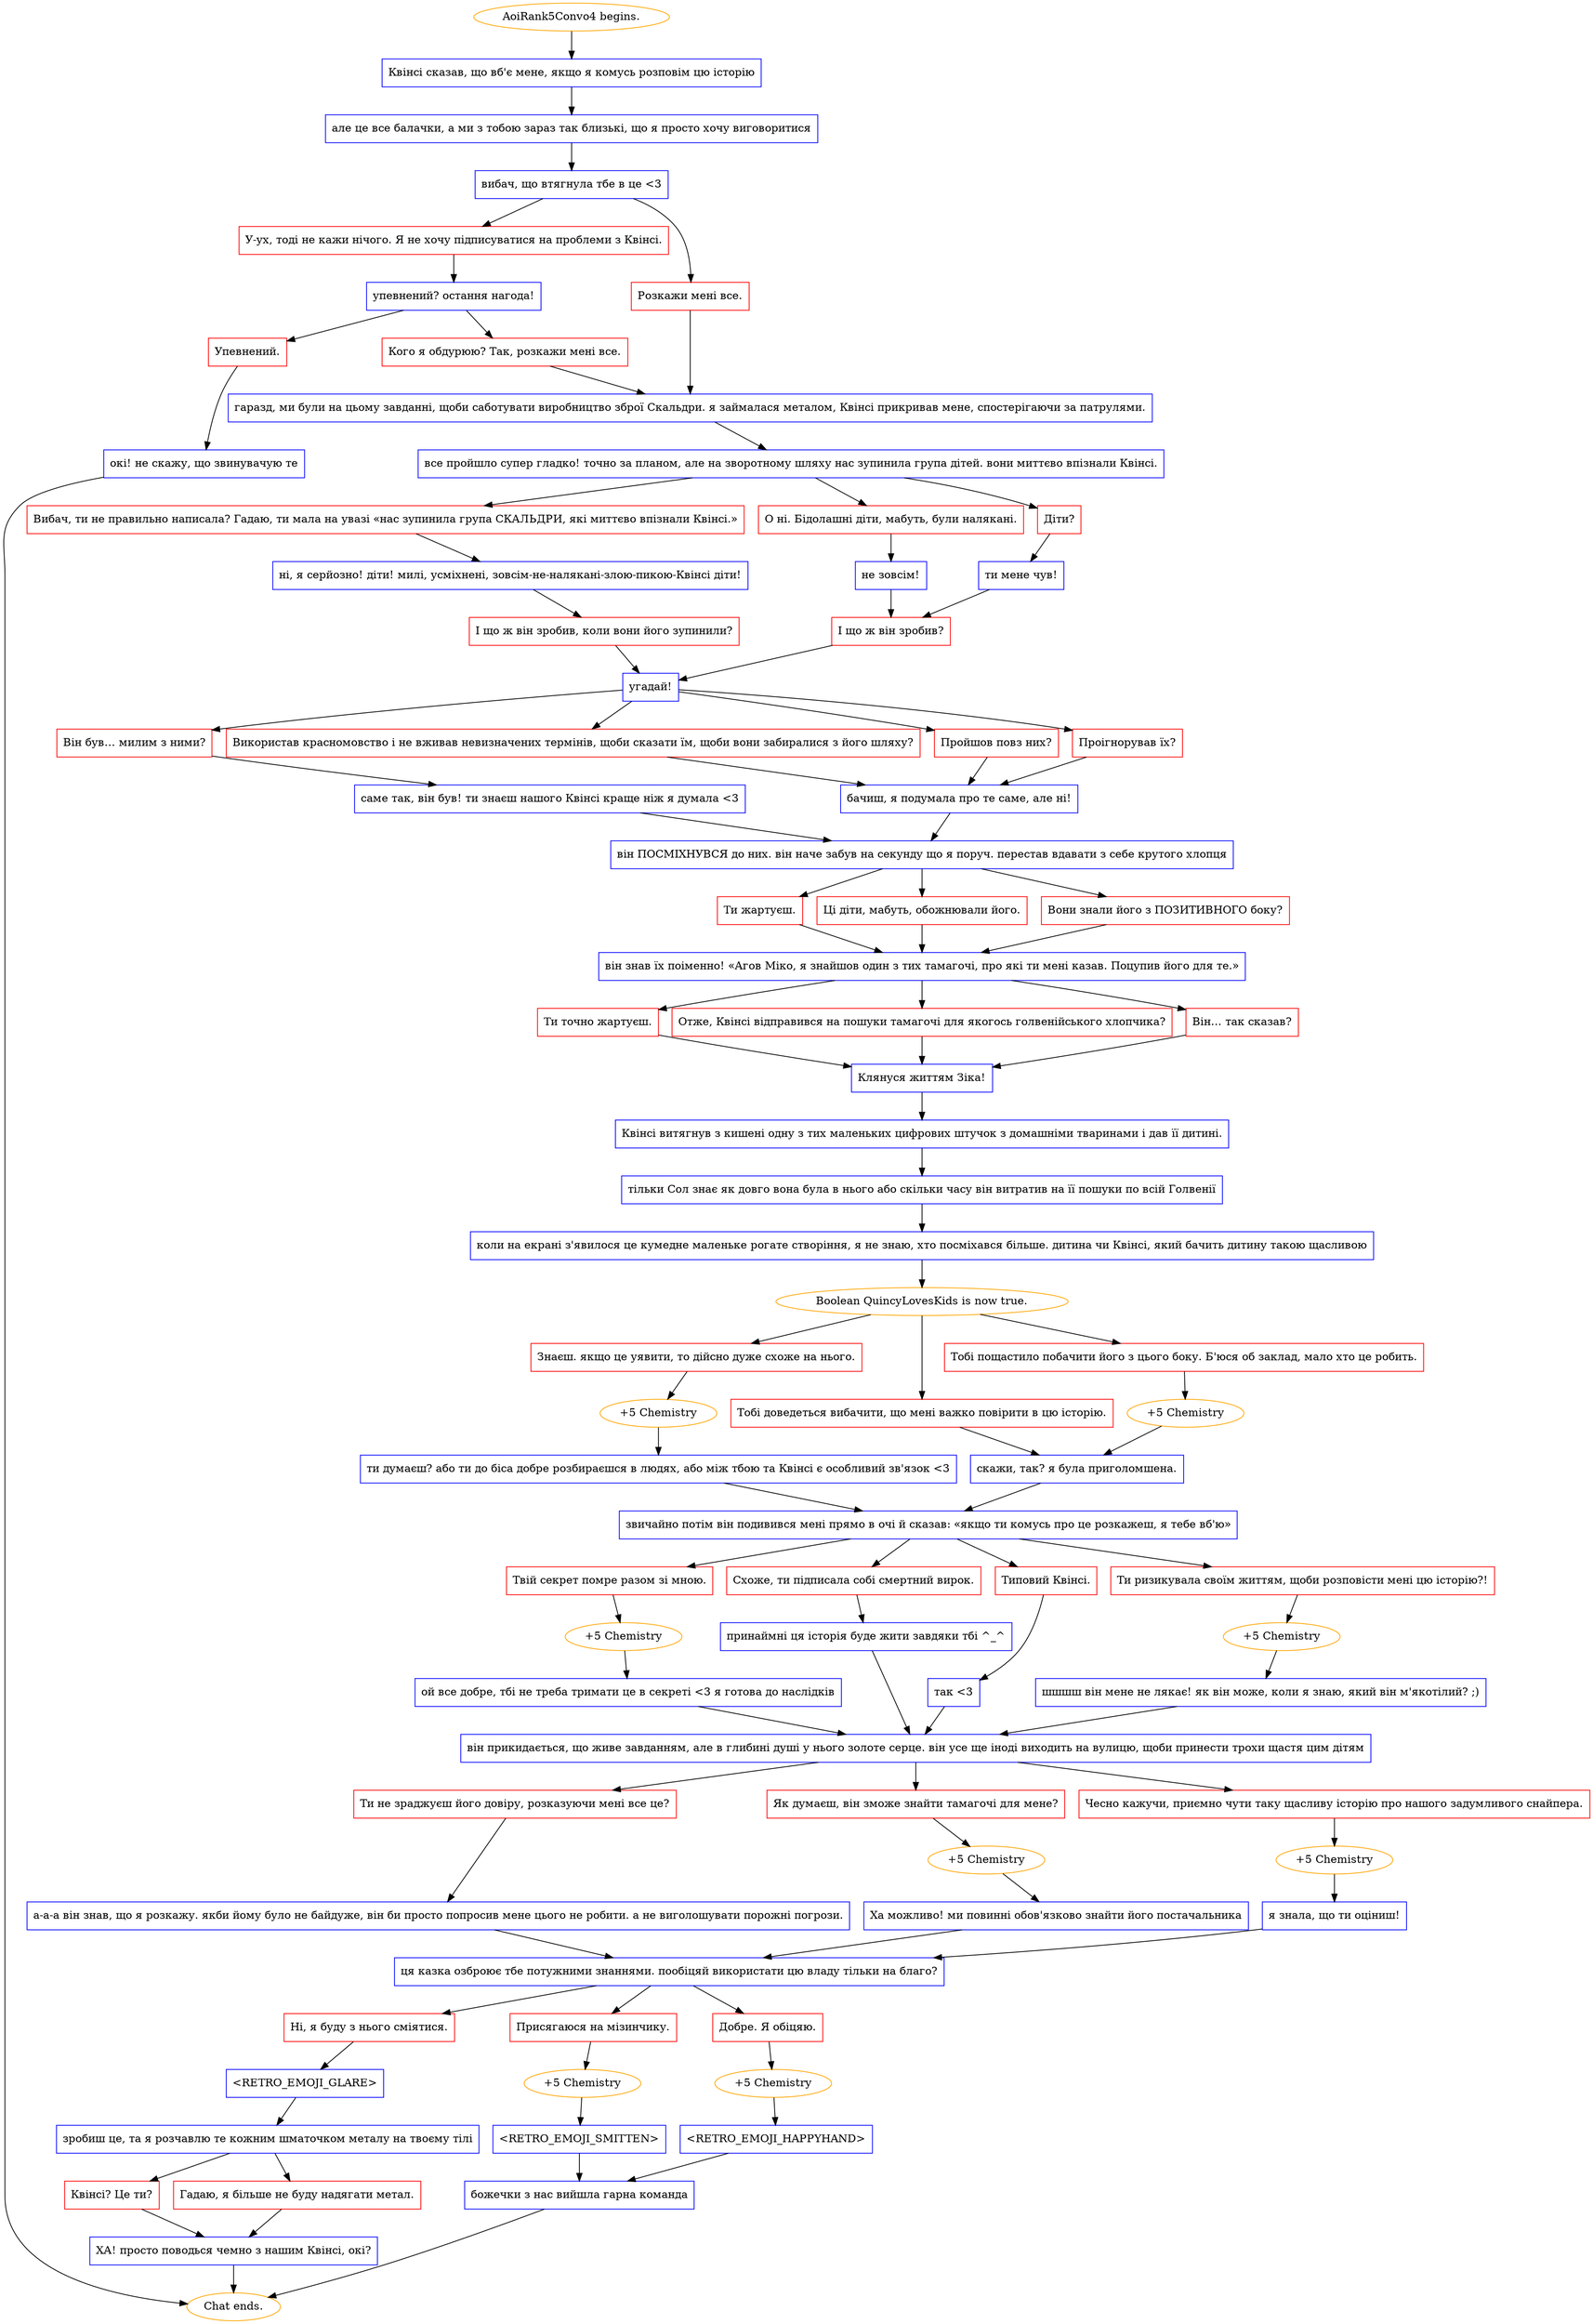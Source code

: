 digraph {
	"AoiRank5Convo4 begins." [color=orange];
		"AoiRank5Convo4 begins." -> j2883417702;
	j2883417702 [label="Квінсі сказав, що вб'є мене, якщо я комусь розповім цю історію",shape=box,color=blue];
		j2883417702 -> j2886452367;
	j2886452367 [label="але це все балачки, а ми з тобою зараз так близькі, що я просто хочу виговоритися",shape=box,color=blue];
		j2886452367 -> j4136742488;
	j4136742488 [label="вибач, що втягнула тбе в це <3",shape=box,color=blue];
		j4136742488 -> j4030747742;
		j4136742488 -> j3523856625;
	j4030747742 [label="У-ух, тоді не кажи нічого. Я не хочу підписуватися на проблеми з Квінсі.",shape=box,color=red];
		j4030747742 -> j1683354294;
	j3523856625 [label="Розкажи мені все.",shape=box,color=red];
		j3523856625 -> j1622534502;
	j1683354294 [label="упевнений? остання нагода!",shape=box,color=blue];
		j1683354294 -> j4246760342;
		j1683354294 -> j3712463128;
	j1622534502 [label="гаразд, ми були на цьому завданні, щоби саботувати виробництво зброї Скальдри. я займалася металом, Квінсі прикривав мене, спостерігаючи за патрулями.",shape=box,color=blue];
		j1622534502 -> j3518158886;
	j4246760342 [label="Кого я обдурюю? Так, розкажи мені все.",shape=box,color=red];
		j4246760342 -> j1622534502;
	j3712463128 [label="Упевнений.",shape=box,color=red];
		j3712463128 -> j2037211138;
	j3518158886 [label="все пройшло супер гладко! точно за планом, але на зворотному шляху нас зупинила група дітей. вони миттєво впізнали Квінсі.",shape=box,color=blue];
		j3518158886 -> j3741886283;
		j3518158886 -> j718751244;
		j3518158886 -> j835116964;
	j2037211138 [label="окі! не скажу, що звинувачую те",shape=box,color=blue];
		j2037211138 -> "Chat ends.";
	j3741886283 [label="Вибач, ти не правильно написала? Гадаю, ти мала на увазі «нас зупинила група СКАЛЬДРИ, які миттєво впізнали Квінсі.»",shape=box,color=red];
		j3741886283 -> j2615424378;
	j718751244 [label="О ні. Бідолашні діти, мабуть, були налякані.",shape=box,color=red];
		j718751244 -> j3919168535;
	j835116964 [label="Діти?",shape=box,color=red];
		j835116964 -> j2956674548;
	"Chat ends." [color=orange];
	j2615424378 [label="ні, я серйозно! діти! милі, усміхнені, зовсім-не-налякані-злою-пикою-Квінсі діти!",shape=box,color=blue];
		j2615424378 -> j1013221012;
	j3919168535 [label="не зовсім!",shape=box,color=blue];
		j3919168535 -> j4113930501;
	j2956674548 [label="ти мене чув!",shape=box,color=blue];
		j2956674548 -> j4113930501;
	j1013221012 [label="І що ж він зробив, коли вони його зупинили?",shape=box,color=red];
		j1013221012 -> j2819265959;
	j4113930501 [label="І що ж він зробив?",shape=box,color=red];
		j4113930501 -> j2819265959;
	j2819265959 [label="угадай!",shape=box,color=blue];
		j2819265959 -> j955295061;
		j2819265959 -> j1622506639;
		j2819265959 -> j3962648426;
		j2819265959 -> j238935019;
	j955295061 [label="Використав красномовство і не вживав невизначених термінів, щоби сказати їм, щоби вони забиралися з його шляху?",shape=box,color=red];
		j955295061 -> j2648626776;
	j1622506639 [label="Пройшов повз них?",shape=box,color=red];
		j1622506639 -> j2648626776;
	j3962648426 [label="Проігнорував їх?",shape=box,color=red];
		j3962648426 -> j2648626776;
	j238935019 [label="Він був… милим з ними?",shape=box,color=red];
		j238935019 -> j1763588154;
	j2648626776 [label="бачиш, я подумала про те саме, але ні!",shape=box,color=blue];
		j2648626776 -> j2943760955;
	j1763588154 [label="саме так, він був! ти знаєш нашого Квінсі краще ніж я думала <3",shape=box,color=blue];
		j1763588154 -> j2943760955;
	j2943760955 [label="він ПОСМІХНУВСЯ до них. він наче забув на секунду що я поруч. перестав вдавати з себе крутого хлопця",shape=box,color=blue];
		j2943760955 -> j2516252814;
		j2943760955 -> j679038685;
		j2943760955 -> j2232879772;
	j2516252814 [label="Ці діти, мабуть, обожнювали його.",shape=box,color=red];
		j2516252814 -> j1336777904;
	j679038685 [label="Вони знали його з ПОЗИТИВНОГО боку?",shape=box,color=red];
		j679038685 -> j1336777904;
	j2232879772 [label="Ти жартуєш.",shape=box,color=red];
		j2232879772 -> j1336777904;
	j1336777904 [label="він знав їх поіменно! «Агов Міко, я знайшов один з тих тамагочі, про які ти мені казав. Поцупив його для те.»",shape=box,color=blue];
		j1336777904 -> j992997740;
		j1336777904 -> j2447222678;
		j1336777904 -> j2009560727;
	j992997740 [label="Отже, Квінсі відправився на пошуки тамагочі для якогось голвенійського хлопчика?",shape=box,color=red];
		j992997740 -> j2530628166;
	j2447222678 [label="Він… так сказав?",shape=box,color=red];
		j2447222678 -> j2530628166;
	j2009560727 [label="Ти точно жартуєш.",shape=box,color=red];
		j2009560727 -> j2530628166;
	j2530628166 [label="Клянуся життям Зіка!",shape=box,color=blue];
		j2530628166 -> j3993414611;
	j3993414611 [label="Квінсі витягнув з кишені одну з тих маленьких цифрових штучок з домашніми тваринами і дав її дитині.",shape=box,color=blue];
		j3993414611 -> j630324198;
	j630324198 [label="тільки Сол знає як довго вона була в нього або скільки часу він витратив на її пошуки по всій Голвенії",shape=box,color=blue];
		j630324198 -> j1227125094;
	j1227125094 [label="коли на екрані з'явилося це кумедне маленьке рогате створіння, я не знаю, хто посміхався більше. дитина чи Квінсі, який бачить дитину такою щасливою",shape=box,color=blue];
		j1227125094 -> j1788467663;
	j1788467663 [label="Boolean QuincyLovesKids is now true.",color=orange];
		j1788467663 -> j584391412;
		j1788467663 -> j2786016551;
		j1788467663 -> j169056748;
	j584391412 [label="Знаєш. якщо це уявити, то дійсно дуже схоже на нього.",shape=box,color=red];
		j584391412 -> j489951570;
	j2786016551 [label="Тобі доведеться вибачити, що мені важко повірити в цю історію.",shape=box,color=red];
		j2786016551 -> j3174151007;
	j169056748 [label="Тобі пощастило побачити його з цього боку. Б'юся об заклад, мало хто це робить.",shape=box,color=red];
		j169056748 -> j953926847;
	j489951570 [label="+5 Chemistry",color=orange];
		j489951570 -> j2307398561;
	j3174151007 [label="скажи, так? я була приголомшена.",shape=box,color=blue];
		j3174151007 -> j3327666789;
	j953926847 [label="+5 Chemistry",color=orange];
		j953926847 -> j3174151007;
	j2307398561 [label="ти думаєш? або ти до біса добре розбираєшся в людях, або між тбою та Квінсі є особливий зв'язок <3",shape=box,color=blue];
		j2307398561 -> j3327666789;
	j3327666789 [label="звичайно потім він подивився мені прямо в очі й сказав: «якщо ти комусь про це розкажеш, я тебе вб'ю»",shape=box,color=blue];
		j3327666789 -> j2997852690;
		j3327666789 -> j4195349125;
		j3327666789 -> j1578596524;
		j3327666789 -> j3717387917;
	j2997852690 [label="Типовий Квінсі.",shape=box,color=red];
		j2997852690 -> j4257618683;
	j4195349125 [label="Ти ризикувала своїм життям, щоби розповісти мені цю історію?!",shape=box,color=red];
		j4195349125 -> j2941193140;
	j1578596524 [label="Твій секрет помре разом зі мною.",shape=box,color=red];
		j1578596524 -> j3985536099;
	j3717387917 [label="Схоже, ти підписала собі смертний вирок.",shape=box,color=red];
		j3717387917 -> j3648985138;
	j4257618683 [label="так <3",shape=box,color=blue];
		j4257618683 -> j3073070650;
	j2941193140 [label="+5 Chemistry",color=orange];
		j2941193140 -> j1479268515;
	j3985536099 [label="+5 Chemistry",color=orange];
		j3985536099 -> j405630949;
	j3648985138 [label="принаймні ця історія буде жити завдяки тбі ^_^",shape=box,color=blue];
		j3648985138 -> j3073070650;
	j3073070650 [label="він прикидається, що живе завданням, але в глибині душі у нього золоте серце. він усе ще іноді виходить на вулицю, щоби принести трохи щастя цим дітям",shape=box,color=blue];
		j3073070650 -> j372066046;
		j3073070650 -> j3168223989;
		j3073070650 -> j3208553724;
	j1479268515 [label="шшшш він мене не лякає! як він може, коли я знаю, який він м'якотілий? ;)",shape=box,color=blue];
		j1479268515 -> j3073070650;
	j405630949 [label="ой все добре, тбі не треба тримати це в секреті <3 я готова до наслідків",shape=box,color=blue];
		j405630949 -> j3073070650;
	j372066046 [label="Як думаєш, він зможе знайти тамагочі для мене?",shape=box,color=red];
		j372066046 -> j2339444482;
	j3168223989 [label="Чесно кажучи, приємно чути таку щасливу історію про нашого задумливого снайпера.",shape=box,color=red];
		j3168223989 -> j4267959474;
	j3208553724 [label="Ти не зраджуєш його довіру, розказуючи мені все це?",shape=box,color=red];
		j3208553724 -> j982245320;
	j2339444482 [label="+5 Chemistry",color=orange];
		j2339444482 -> j1873134876;
	j4267959474 [label="+5 Chemistry",color=orange];
		j4267959474 -> j620872346;
	j982245320 [label="а-а-а він знав, що я розкажу. якби йому було не байдуже, він би просто попросив мене цього не робити. а не виголошувати порожні погрози.",shape=box,color=blue];
		j982245320 -> j56179962;
	j1873134876 [label="Ха можливо! ми повинні обов'язково знайти його постачальника",shape=box,color=blue];
		j1873134876 -> j56179962;
	j620872346 [label="я знала, що ти оціниш!",shape=box,color=blue];
		j620872346 -> j56179962;
	j56179962 [label="ця казка озброює тбе потужними знаннями. пообіцяй використати цю владу тільки на благо?",shape=box,color=blue];
		j56179962 -> j1398224441;
		j56179962 -> j1609121821;
		j56179962 -> j3137615355;
	j1398224441 [label="Добре. Я обіцяю.",shape=box,color=red];
		j1398224441 -> j746072363;
	j1609121821 [label="Присягаюся на мізинчику.",shape=box,color=red];
		j1609121821 -> j2063556777;
	j3137615355 [label="Ні, я буду з нього сміятися.",shape=box,color=red];
		j3137615355 -> j2470466786;
	j746072363 [label="+5 Chemistry",color=orange];
		j746072363 -> j671709899;
	j2063556777 [label="+5 Chemistry",color=orange];
		j2063556777 -> j318969962;
	j2470466786 [label="<RETRO_EMOJI_GLARE>",shape=box,color=blue];
		j2470466786 -> j179127980;
	j671709899 [label="<RETRO_EMOJI_HAPPYHAND>",shape=box,color=blue];
		j671709899 -> j3818936498;
	j318969962 [label="<RETRO_EMOJI_SMITTEN>",shape=box,color=blue];
		j318969962 -> j3818936498;
	j179127980 [label="зробиш це, та я розчавлю те кожним шматочком металу на твоєму тілі",shape=box,color=blue];
		j179127980 -> j723320166;
		j179127980 -> j1397483186;
	j3818936498 [label="божечки з нас вийшла гарна команда",shape=box,color=blue];
		j3818936498 -> "Chat ends.";
	j723320166 [label="Квінсі? Це ти?",shape=box,color=red];
		j723320166 -> j949851267;
	j1397483186 [label="Гадаю, я більше не буду надягати метал.",shape=box,color=red];
		j1397483186 -> j949851267;
	j949851267 [label="ХА! просто поводься чемно з нашим Квінсі, окі?",shape=box,color=blue];
		j949851267 -> "Chat ends.";
}